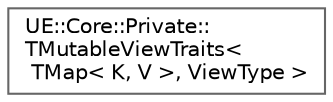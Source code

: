 digraph "Graphical Class Hierarchy"
{
 // INTERACTIVE_SVG=YES
 // LATEX_PDF_SIZE
  bgcolor="transparent";
  edge [fontname=Helvetica,fontsize=10,labelfontname=Helvetica,labelfontsize=10];
  node [fontname=Helvetica,fontsize=10,shape=box,height=0.2,width=0.4];
  rankdir="LR";
  Node0 [id="Node000000",label="UE::Core::Private::\lTMutableViewTraits\<\l TMap\< K, V \>, ViewType \>",height=0.2,width=0.4,color="grey40", fillcolor="white", style="filled",URL="$dd/d2e/structUE_1_1Core_1_1Private_1_1TMutableViewTraits_3_01TMap_3_01K_00_01V_01_4_00_01ViewType_01_4.html",tooltip=" "];
}

